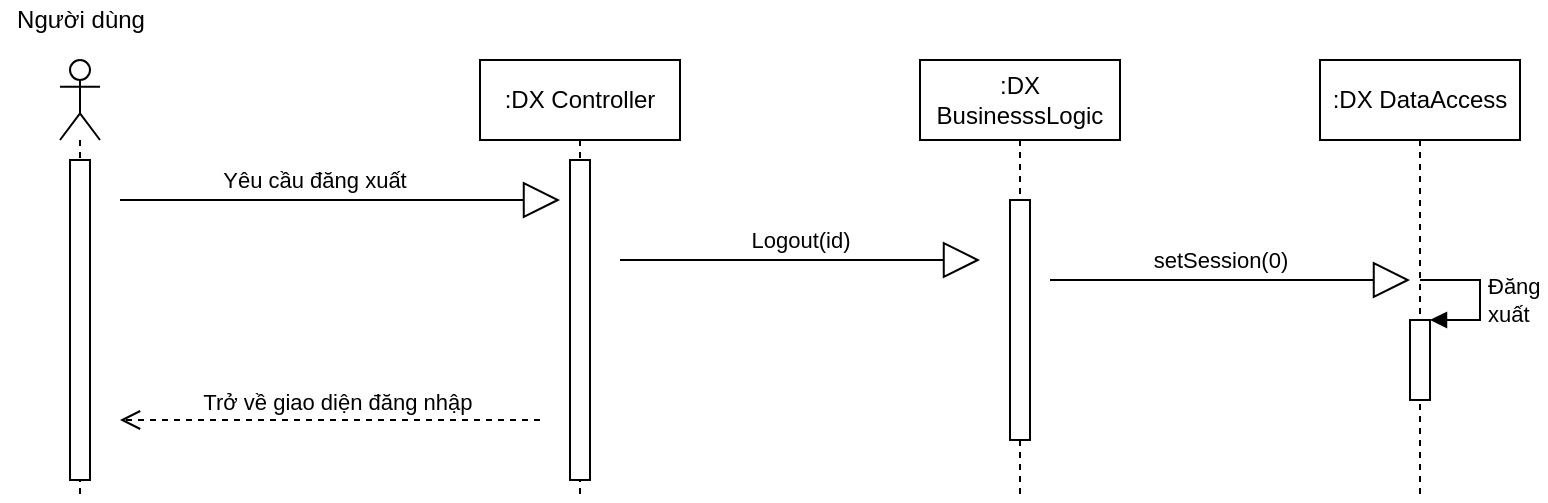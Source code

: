 <mxfile version="15.9.4" type="github">
  <diagram id="GhecuStuP_ve887YyBlI" name="Page-1">
    <mxGraphModel dx="1278" dy="547" grid="1" gridSize="10" guides="1" tooltips="1" connect="1" arrows="1" fold="1" page="1" pageScale="1" pageWidth="827" pageHeight="1169" math="0" shadow="0">
      <root>
        <mxCell id="0" />
        <mxCell id="1" parent="0" />
        <mxCell id="T9ga1v2wnevFFHqzPRlr-1" value="" style="shape=umlLifeline;participant=umlActor;perimeter=lifelinePerimeter;whiteSpace=wrap;html=1;container=1;collapsible=0;recursiveResize=0;verticalAlign=top;spacingTop=36;outlineConnect=0;" parent="1" vertex="1">
          <mxGeometry x="40" y="170" width="20" height="220" as="geometry" />
        </mxCell>
        <mxCell id="T9ga1v2wnevFFHqzPRlr-2" value="" style="html=1;points=[];perimeter=orthogonalPerimeter;" parent="T9ga1v2wnevFFHqzPRlr-1" vertex="1">
          <mxGeometry x="5" y="50" width="10" height="160" as="geometry" />
        </mxCell>
        <mxCell id="T9ga1v2wnevFFHqzPRlr-3" value=":DX Controller" style="shape=umlLifeline;perimeter=lifelinePerimeter;whiteSpace=wrap;html=1;container=1;collapsible=0;recursiveResize=0;outlineConnect=0;" parent="1" vertex="1">
          <mxGeometry x="250" y="170" width="100" height="220" as="geometry" />
        </mxCell>
        <mxCell id="T9ga1v2wnevFFHqzPRlr-4" value="Yêu cầu đăng xuất" style="endArrow=block;endSize=16;endFill=0;html=1;rounded=0;edgeStyle=orthogonalEdgeStyle;" parent="T9ga1v2wnevFFHqzPRlr-3" edge="1">
          <mxGeometry x="-0.125" y="10" width="160" relative="1" as="geometry">
            <mxPoint x="-180" y="70" as="sourcePoint" />
            <mxPoint x="40" y="70" as="targetPoint" />
            <mxPoint as="offset" />
          </mxGeometry>
        </mxCell>
        <mxCell id="T9ga1v2wnevFFHqzPRlr-5" value="" style="html=1;points=[];perimeter=orthogonalPerimeter;" parent="T9ga1v2wnevFFHqzPRlr-3" vertex="1">
          <mxGeometry x="45" y="50" width="10" height="160" as="geometry" />
        </mxCell>
        <mxCell id="T9ga1v2wnevFFHqzPRlr-6" value=":DX BusinesssLogic" style="shape=umlLifeline;perimeter=lifelinePerimeter;whiteSpace=wrap;html=1;container=1;collapsible=0;recursiveResize=0;outlineConnect=0;" parent="1" vertex="1">
          <mxGeometry x="470" y="170" width="100" height="220" as="geometry" />
        </mxCell>
        <mxCell id="T9ga1v2wnevFFHqzPRlr-7" value="" style="html=1;points=[];perimeter=orthogonalPerimeter;" parent="T9ga1v2wnevFFHqzPRlr-6" vertex="1">
          <mxGeometry x="45" y="70" width="10" height="120" as="geometry" />
        </mxCell>
        <mxCell id="T9ga1v2wnevFFHqzPRlr-8" value=":DX DataAccess" style="shape=umlLifeline;perimeter=lifelinePerimeter;whiteSpace=wrap;html=1;container=1;collapsible=0;recursiveResize=0;outlineConnect=0;" parent="1" vertex="1">
          <mxGeometry x="670" y="170" width="100" height="220" as="geometry" />
        </mxCell>
        <mxCell id="T9ga1v2wnevFFHqzPRlr-9" value="" style="html=1;points=[];perimeter=orthogonalPerimeter;" parent="T9ga1v2wnevFFHqzPRlr-8" vertex="1">
          <mxGeometry x="45" y="130" width="10" height="40" as="geometry" />
        </mxCell>
        <mxCell id="T9ga1v2wnevFFHqzPRlr-10" value="Đăng&amp;nbsp;&lt;br&gt;xuất" style="edgeStyle=orthogonalEdgeStyle;html=1;align=left;spacingLeft=2;endArrow=block;rounded=0;entryX=1;entryY=0;" parent="T9ga1v2wnevFFHqzPRlr-8" target="T9ga1v2wnevFFHqzPRlr-9" edge="1">
          <mxGeometry x="0.066" relative="1" as="geometry">
            <mxPoint x="50" y="110" as="sourcePoint" />
            <Array as="points">
              <mxPoint x="80" y="110" />
            </Array>
            <mxPoint as="offset" />
          </mxGeometry>
        </mxCell>
        <mxCell id="T9ga1v2wnevFFHqzPRlr-11" value="setSession(0)" style="endArrow=block;endSize=16;endFill=0;html=1;rounded=0;edgeStyle=orthogonalEdgeStyle;" parent="T9ga1v2wnevFFHqzPRlr-8" edge="1">
          <mxGeometry x="-0.056" y="10" width="160" relative="1" as="geometry">
            <mxPoint x="-135" y="110.0" as="sourcePoint" />
            <mxPoint x="45" y="110.0" as="targetPoint" />
            <mxPoint as="offset" />
          </mxGeometry>
        </mxCell>
        <mxCell id="T9ga1v2wnevFFHqzPRlr-12" value="Logout(id)" style="endArrow=block;endSize=16;endFill=0;html=1;rounded=0;edgeStyle=orthogonalEdgeStyle;" parent="1" edge="1">
          <mxGeometry y="10" width="160" relative="1" as="geometry">
            <mxPoint x="320" y="270.0" as="sourcePoint" />
            <mxPoint x="500" y="270.0" as="targetPoint" />
            <mxPoint as="offset" />
          </mxGeometry>
        </mxCell>
        <mxCell id="T9ga1v2wnevFFHqzPRlr-13" value="Trở về giao diện đăng nhập&amp;nbsp;" style="html=1;verticalAlign=bottom;endArrow=open;dashed=1;endSize=8;rounded=0;edgeStyle=orthogonalEdgeStyle;" parent="1" edge="1">
          <mxGeometry x="-0.048" relative="1" as="geometry">
            <mxPoint x="280" y="350" as="sourcePoint" />
            <mxPoint x="70" y="350" as="targetPoint" />
            <mxPoint as="offset" />
          </mxGeometry>
        </mxCell>
        <mxCell id="T9ga1v2wnevFFHqzPRlr-14" value="Người dùng" style="text;html=1;align=center;verticalAlign=middle;resizable=0;points=[];autosize=1;strokeColor=none;fillColor=none;" parent="1" vertex="1">
          <mxGeometry x="10" y="140" width="80" height="20" as="geometry" />
        </mxCell>
      </root>
    </mxGraphModel>
  </diagram>
</mxfile>
